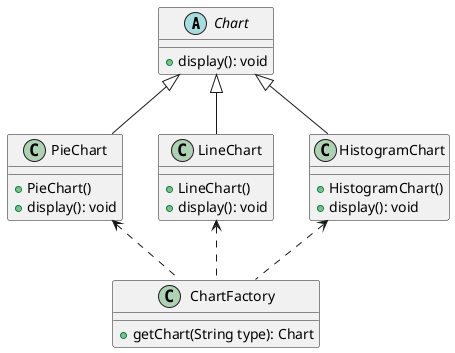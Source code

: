 @startuml
'https://plantuml.com/class-diagram

abstract class Chart {
    +display(): void
}

class PieChart {
    +PieChart()
    +display(): void
}

class LineChart {
    +LineChart()
    +display(): void
}

class HistogramChart {
    +HistogramChart()
    +display(): void
}

Chart <|-- PieChart
Chart <|-- HistogramChart
Chart <|-- LineChart

class ChartFactory {
    +getChart(String type): Chart
}

PieChart <.. ChartFactory
LineChart <.. ChartFactory
HistogramChart <.. ChartFactory
@enduml